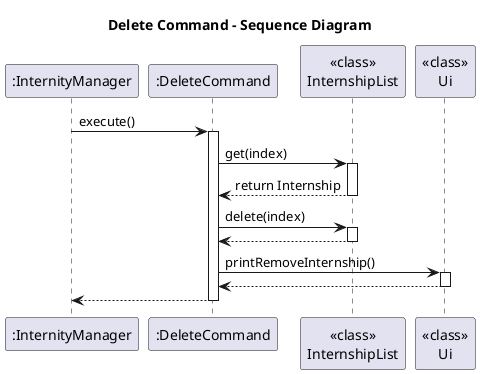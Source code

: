 @startuml
title Delete Command - Sequence Diagram

participant ":InternityManager" as Logic
participant ":DeleteCommand" as DC
participant "<<class>>\nInternshipList" as IL
participant "<<class>>\nUi" as UI



Logic -> DC: execute()
activate DC

DC -> IL: get(index)
activate IL
IL --> DC: return Internship
deactivate IL

DC -> IL: delete(index)
activate IL

IL --> DC
deactivate IL

DC -> UI: printRemoveInternship()
activate UI
UI --> DC
deactivate UI


DC --> Logic
deactivate DC

@enduml